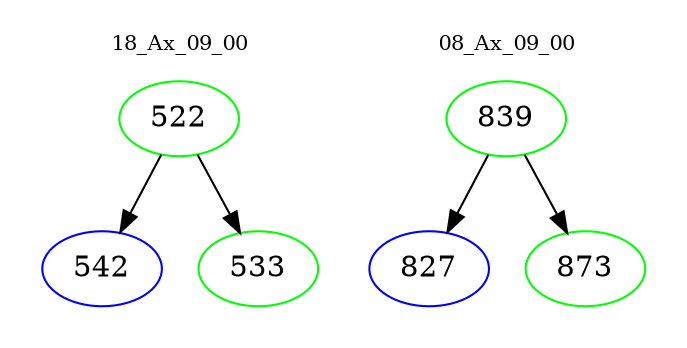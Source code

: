 digraph{
subgraph cluster_0 {
color = white
label = "18_Ax_09_00";
fontsize=10;
T0_522 [label="522", color="green"]
T0_522 -> T0_542 [color="black"]
T0_542 [label="542", color="blue"]
T0_522 -> T0_533 [color="black"]
T0_533 [label="533", color="green"]
}
subgraph cluster_1 {
color = white
label = "08_Ax_09_00";
fontsize=10;
T1_839 [label="839", color="green"]
T1_839 -> T1_827 [color="black"]
T1_827 [label="827", color="blue"]
T1_839 -> T1_873 [color="black"]
T1_873 [label="873", color="green"]
}
}
